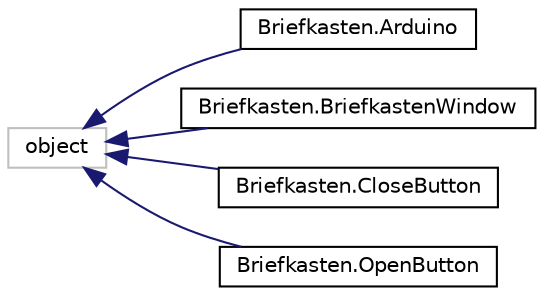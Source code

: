 digraph "Graphical Class Hierarchy"
{
  edge [fontname="Helvetica",fontsize="10",labelfontname="Helvetica",labelfontsize="10"];
  node [fontname="Helvetica",fontsize="10",shape=record];
  rankdir="LR";
  Node3 [label="object",height=0.2,width=0.4,color="grey75", fillcolor="white", style="filled"];
  Node3 -> Node0 [dir="back",color="midnightblue",fontsize="10",style="solid",fontname="Helvetica"];
  Node0 [label="Briefkasten.Arduino",height=0.2,width=0.4,color="black", fillcolor="white", style="filled",URL="$class_briefkasten_1_1_arduino.html"];
  Node3 -> Node5 [dir="back",color="midnightblue",fontsize="10",style="solid",fontname="Helvetica"];
  Node5 [label="Briefkasten.BriefkastenWindow",height=0.2,width=0.4,color="black", fillcolor="white", style="filled",URL="$class_briefkasten_1_1_briefkasten_window.html"];
  Node3 -> Node6 [dir="back",color="midnightblue",fontsize="10",style="solid",fontname="Helvetica"];
  Node6 [label="Briefkasten.CloseButton",height=0.2,width=0.4,color="black", fillcolor="white", style="filled",URL="$class_briefkasten_1_1_close_button.html"];
  Node3 -> Node7 [dir="back",color="midnightblue",fontsize="10",style="solid",fontname="Helvetica"];
  Node7 [label="Briefkasten.OpenButton",height=0.2,width=0.4,color="black", fillcolor="white", style="filled",URL="$class_briefkasten_1_1_open_button.html"];
}

